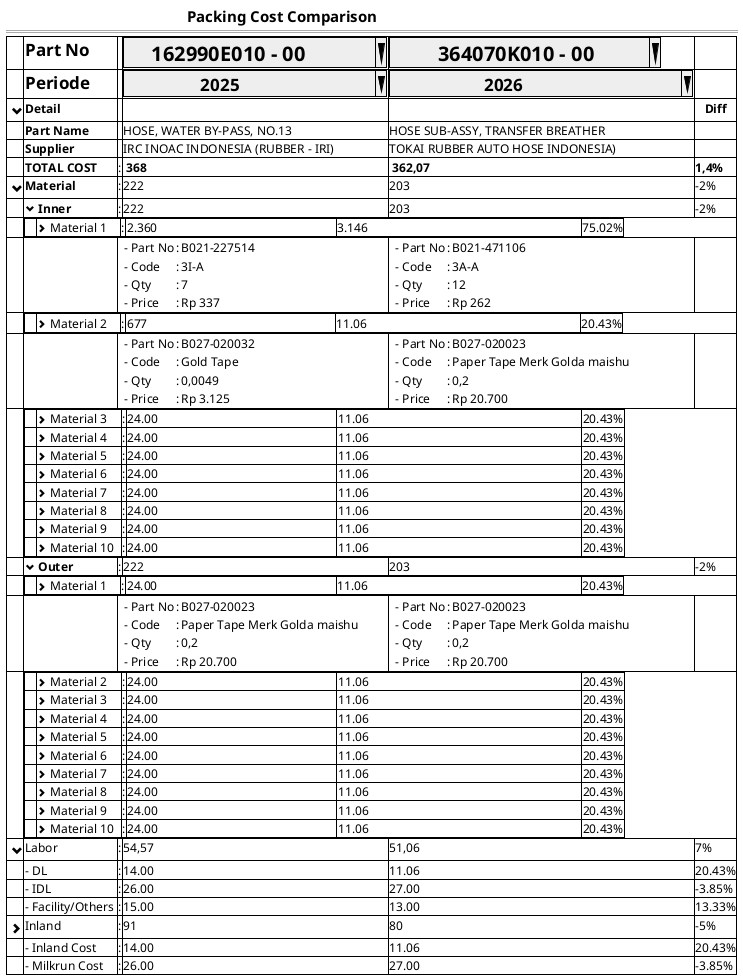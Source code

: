 @startsalt
{
                                                            <b><size:15>Packing Cost Comparison
  ==
  {#
    |.|<b><size:17>Part No                    |.  |^<b><size:20>     162990E010 - 00           ^|^<b><size:20>         364070K010 - 00        ^|.|*
    |.|<b><size:17>Periode                    |.  |^<b><size:17>                 2025          ^|^<b><size:17>                     2026           ^|.|*
    |<size:15> <&chevron-bottom>     |<b>Detail           |  .| .                 | .             |   <b>Diff|*
    |.|<b>Part Name                  |.  |HOSE, WATER BY-PASS, NO.13         | HOSE SUB-ASSY, TRANSFER BREATHER        |.|*    
    |.|<b>Supplier                   |.  |IRC INOAC INDONESIA (RUBBER - IRI) | TOKAI RUBBER AUTO HOSE INDONESIA)       |.|*        
    |          .                  |<b>TOTAL COST            | : |<b> 368              |<b> 362,07          |<b>1,4% |*    
    |<size:15> <&chevron-bottom>  |<b>Material              | : | 222                 | 203                |-2%     |*
    |.                            |<&chevron-bottom><b> Inner              | : | 222                 | 203                |-2%     |*
    .|{#
        |   |<&chevron-right> Material 1    	               |:  |	2.360                                                         |	3.146                                                                    |75.02%  |*
      }|*|*|*|*|*      
      .|.|{ /' Cell 1'/
        .| - Part No	 |:| B021-227514 |*
        .| - Code      |:| 3I-A        |*
        .| - Qty	     |:| 7           |*
        .| - Price 	   |:| Rp 337      |*
      }|*|{ /' Cell 2'/
        .| - Part No	 |:| B021-471106 |*
        .| - Code      |:| 3A-A |*
        .| - Qty	     |:| 12         |*
        .| - Price 	   |:| Rp 262     |*
      }|*
    .|{#
        |   |<&chevron-right> Material 2    	               |:  | 677                                                            |	11.06                                                                    |20.43%  |*
      }|*|*|*|*|*
      .|.|{ /' Cell 1'/
        .| - Part No	 |:| B027-020032 |*
        .| - Code      |:| Gold Tape   |*
        .| - Qty	     |:| 0,0049      |*
        .| - Price 	   |:| Rp 3.125    |*
      }|*|{ /' Cell 2'/
        .| - Part No	 |:| B027-020023 |*
        .| - Code      |:| Paper Tape Merk Golda maishu |*
        .| - Qty	     |:| 0,2         |*
        .| - Price 	   |:| Rp 20.700   |*
      }|*
    .|{#
    |   |<&chevron-right> Material 3   |:  |	24.00                                                         |	11.06                                                                    |20.43%  |*
    |   |<&chevron-right> Material 4   |:  |	24.00                                                         |	11.06                                                                    |20.43%  |*
    |   |<&chevron-right> Material 5   |:  |	24.00                                                         |	11.06                                                                    |20.43%  |*
    |   |<&chevron-right> Material 6   |:  |	24.00                                                         |	11.06                                                                    |20.43%  |*
    |   |<&chevron-right> Material 7   |:  |	24.00                                                         |	11.06                                                                    |20.43%  |*
    |   |<&chevron-right> Material 8   |:  |	24.00                                                         |	11.06                                                                    |20.43%  |*
    |   |<&chevron-right> Material 9   |:  |	24.00                                                         |	11.06                                                                    |20.43%  |*
    |   |<&chevron-right> Material 10  |:  |	24.00                                                         |	11.06                                                                    |20.43%  |*
  }|*|*|*|*|*
    |.                            |<&chevron-bottom><b> Outer              | : | 222                 | 203                |-2%     |*
    .|{#
        |   |<&chevron-right> Material 1    	               |:  |	24.00                                                         |	11.06                                                                    |20.43%  |*
      }|*|*|*|*|*      
      .|.|{ /' Cell 1'/
        .| - Part No	 |:| B027-020023 |*
        .| - Code      |:| Paper Tape Merk Golda maishu |*
        .| - Qty	     |:| 0,2         |*
        .| - Price 	   |:| Rp 20.700   |*
      }|*|{ /' Cell 2'/
        .| - Part No	 |:| B027-020023 |*
        .| - Code      |:| Paper Tape Merk Golda maishu |*
        .| - Qty	     |:| 0,2         |*
        .| - Price 	   |:| Rp 20.700   |*
      }|*    
    .|{#
    |   |<&chevron-right> Material 2   |:  |	24.00                                                         |	11.06                                                                    |20.43%  |*
    |   |<&chevron-right> Material 3   |:  |	24.00                                                         |	11.06                                                                    |20.43%  |*
    |   |<&chevron-right> Material 4   |:  |	24.00                                                         |	11.06                                                                    |20.43%  |*
    |   |<&chevron-right> Material 5   |:  |	24.00                                                         |	11.06                                                                    |20.43%  |*
    |   |<&chevron-right> Material 6   |:  |	24.00                                                         |	11.06                                                                    |20.43%  |*
    |   |<&chevron-right> Material 7   |:  |	24.00                                                         |	11.06                                                                    |20.43%  |*
    |   |<&chevron-right> Material 8   |:  |	24.00                                                         |	11.06                                                                    |20.43%  |*
    |   |<&chevron-right> Material 9   |:  |	24.00                                                         |	11.06                                                                    |20.43%  |*
    |   |<&chevron-right> Material 10  |:  |	24.00                                                         |	11.06                                                                    |20.43%  |*
  }|*|*|*|*|*      
    |<size:15> <&chevron-bottom>  |Labor                 | : | 54,57               | 51,06              |7%      |*
    |.                            | - DL	               |:  |	14.00              |	11.06	            |20.43%  |*
    |.                            | - IDL	               |:  |	26.00              |	27.00	            |–3.85%  |*
    |.                            | - Facility/Others	   |:  |	15.00              |	13.00	            |13.33%  |*
      
    |<size:15> <&chevron-right>   |Inland                | : | 91                  | 80                 |-5%  |*    
    |.                            | - Inland Cost	       |:  |	14.00              |	11.06	            |20.43%  |*
    |.                            | - Milkrun Cost	      |:  |	26.00              |	27.00	            |–3.85%  |*    
  }
  
}
@endsalt
